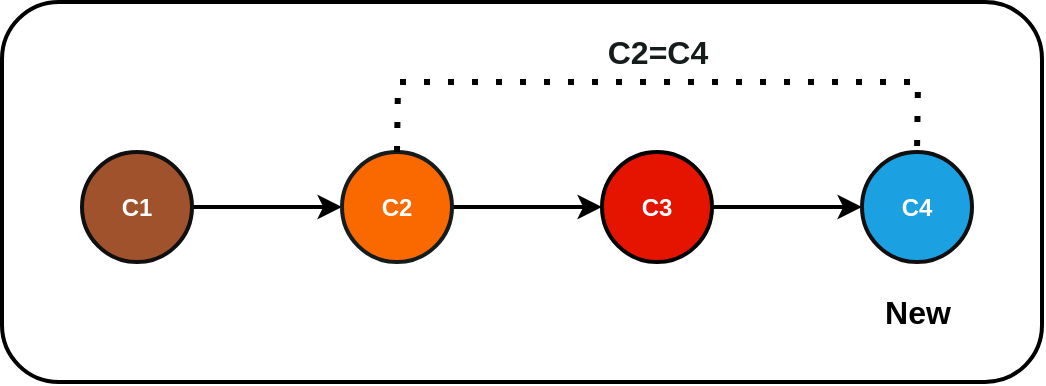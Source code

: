 <mxfile version="20.4.0" type="github">
  <diagram id="h_LLXvbByNgU6Kgh0kJg" name="Page-1">
    <mxGraphModel dx="868" dy="482" grid="1" gridSize="10" guides="1" tooltips="1" connect="1" arrows="1" fold="1" page="1" pageScale="1" pageWidth="2336" pageHeight="1654" math="0" shadow="0">
      <root>
        <mxCell id="0" />
        <mxCell id="1" parent="0" />
        <mxCell id="4FqnQoI1YnKQfAXv2yn1-2" value="" style="rounded=1;whiteSpace=wrap;html=1;strokeWidth=2;" vertex="1" parent="1">
          <mxGeometry x="230" y="130" width="520" height="190" as="geometry" />
        </mxCell>
        <mxCell id="4FqnQoI1YnKQfAXv2yn1-8" style="edgeStyle=orthogonalEdgeStyle;rounded=0;orthogonalLoop=1;jettySize=auto;html=1;entryX=0;entryY=0.5;entryDx=0;entryDy=0;strokeWidth=2;" edge="1" parent="1" source="4FqnQoI1YnKQfAXv2yn1-3" target="4FqnQoI1YnKQfAXv2yn1-4">
          <mxGeometry relative="1" as="geometry" />
        </mxCell>
        <mxCell id="4FqnQoI1YnKQfAXv2yn1-3" value="&lt;b&gt;C1&lt;/b&gt;" style="ellipse;whiteSpace=wrap;html=1;aspect=fixed;fillColor=#a0522d;strokeColor=#0F0F0F;fontColor=#ffffff;strokeWidth=2;" vertex="1" parent="1">
          <mxGeometry x="270" y="205" width="55" height="55" as="geometry" />
        </mxCell>
        <mxCell id="4FqnQoI1YnKQfAXv2yn1-9" style="edgeStyle=orthogonalEdgeStyle;rounded=0;orthogonalLoop=1;jettySize=auto;html=1;entryX=0;entryY=0.5;entryDx=0;entryDy=0;strokeWidth=2;" edge="1" parent="1" source="4FqnQoI1YnKQfAXv2yn1-4" target="4FqnQoI1YnKQfAXv2yn1-5">
          <mxGeometry relative="1" as="geometry" />
        </mxCell>
        <mxCell id="4FqnQoI1YnKQfAXv2yn1-4" value="&lt;font color=&quot;#ffffff&quot;&gt;&lt;b&gt;C2&lt;/b&gt;&lt;/font&gt;" style="ellipse;whiteSpace=wrap;html=1;aspect=fixed;fillColor=#fa6800;fontColor=#000000;strokeColor=#151C1C;strokeWidth=2;" vertex="1" parent="1">
          <mxGeometry x="400" y="205" width="55" height="55" as="geometry" />
        </mxCell>
        <mxCell id="4FqnQoI1YnKQfAXv2yn1-10" style="edgeStyle=orthogonalEdgeStyle;rounded=0;orthogonalLoop=1;jettySize=auto;html=1;entryX=0;entryY=0.5;entryDx=0;entryDy=0;strokeWidth=2;" edge="1" parent="1" source="4FqnQoI1YnKQfAXv2yn1-5" target="4FqnQoI1YnKQfAXv2yn1-6">
          <mxGeometry relative="1" as="geometry" />
        </mxCell>
        <mxCell id="4FqnQoI1YnKQfAXv2yn1-5" value="&lt;b&gt;C3&lt;/b&gt;" style="ellipse;whiteSpace=wrap;html=1;aspect=fixed;fillColor=#e51400;fontColor=#ffffff;strokeColor=#000000;strokeWidth=2;" vertex="1" parent="1">
          <mxGeometry x="530" y="205" width="55" height="55" as="geometry" />
        </mxCell>
        <mxCell id="4FqnQoI1YnKQfAXv2yn1-6" value="&lt;b&gt;C4&lt;/b&gt;" style="ellipse;whiteSpace=wrap;html=1;aspect=fixed;fillColor=#1ba1e2;strokeColor=#0F0F0F;fontColor=#ffffff;strokeWidth=2;" vertex="1" parent="1">
          <mxGeometry x="660" y="205" width="55" height="55" as="geometry" />
        </mxCell>
        <mxCell id="4FqnQoI1YnKQfAXv2yn1-7" value="" style="shape=image;html=1;verticalAlign=top;verticalLabelPosition=bottom;labelBackgroundColor=#ffffff;imageAspect=0;aspect=fixed;image=https://cdn1.iconfinder.com/data/icons/DarkGlass_Reworked/128x128/actions/fileclose.png;strokeColor=#0F0F0F;strokeWidth=2;" vertex="1" parent="1">
          <mxGeometry x="540.5" y="270" width="34" height="34" as="geometry" />
        </mxCell>
        <mxCell id="4FqnQoI1YnKQfAXv2yn1-11" value="&lt;b&gt;&lt;font style=&quot;font-size: 16px;&quot;&gt;New&lt;/font&gt;&lt;/b&gt;" style="text;html=1;strokeColor=none;fillColor=none;align=center;verticalAlign=middle;whiteSpace=wrap;rounded=0;strokeWidth=2;" vertex="1" parent="1">
          <mxGeometry x="657.5" y="270" width="60" height="30" as="geometry" />
        </mxCell>
        <mxCell id="4FqnQoI1YnKQfAXv2yn1-13" value="" style="endArrow=none;dashed=1;html=1;dashPattern=1 3;strokeWidth=3;rounded=0;fontSize=16;fontColor=#FFFFFF;exitX=0.5;exitY=0;exitDx=0;exitDy=0;entryX=0.5;entryY=0;entryDx=0;entryDy=0;" edge="1" parent="1" source="4FqnQoI1YnKQfAXv2yn1-4" target="4FqnQoI1YnKQfAXv2yn1-6">
          <mxGeometry width="50" height="50" relative="1" as="geometry">
            <mxPoint x="410" y="210" as="sourcePoint" />
            <mxPoint x="460" y="160" as="targetPoint" />
            <Array as="points">
              <mxPoint x="428" y="170" />
              <mxPoint x="550" y="170" />
              <mxPoint x="580" y="170" />
              <mxPoint x="688" y="170" />
            </Array>
          </mxGeometry>
        </mxCell>
        <mxCell id="4FqnQoI1YnKQfAXv2yn1-17" value="&lt;b&gt;C2=C4&lt;/b&gt;" style="text;html=1;strokeColor=none;fillColor=none;align=center;verticalAlign=middle;whiteSpace=wrap;rounded=0;strokeWidth=2;fontSize=16;fontColor=#151C1C;" vertex="1" parent="1">
          <mxGeometry x="527.5" y="140" width="60" height="30" as="geometry" />
        </mxCell>
      </root>
    </mxGraphModel>
  </diagram>
</mxfile>
